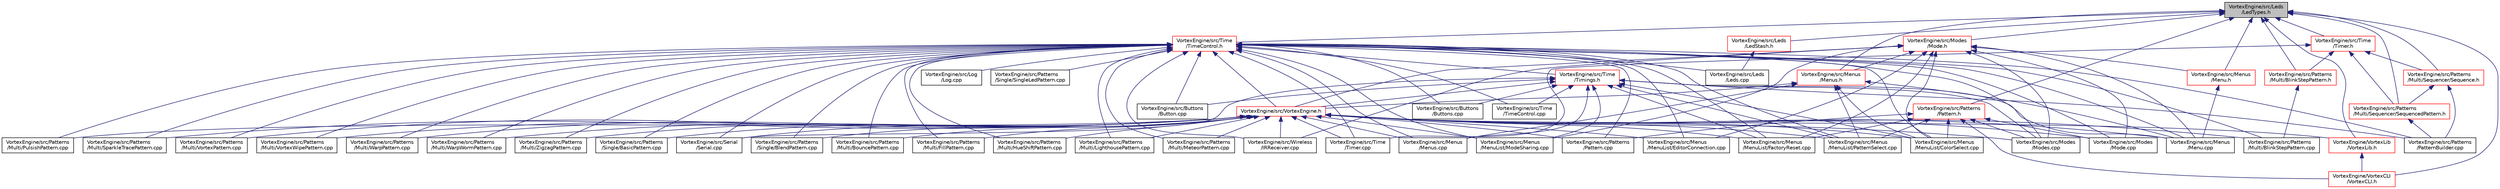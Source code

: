 digraph "VortexEngine/src/Leds/LedTypes.h"
{
 // INTERACTIVE_SVG=YES
 // LATEX_PDF_SIZE
  bgcolor="transparent";
  edge [fontname="Helvetica",fontsize="10",labelfontname="Helvetica",labelfontsize="10"];
  node [fontname="Helvetica",fontsize="10",shape=record];
  Node1 [label="VortexEngine/src/Leds\l/LedTypes.h",height=0.2,width=0.4,color="black", fillcolor="grey75", style="filled", fontcolor="black",tooltip=" "];
  Node1 -> Node2 [dir="back",color="midnightblue",fontsize="10",style="solid"];
  Node2 [label="VortexEngine/src/Time\l/TimeControl.h",height=0.2,width=0.4,color="red",URL="$TimeControl_8h.html",tooltip=" "];
  Node2 -> Node3 [dir="back",color="midnightblue",fontsize="10",style="solid"];
  Node3 [label="VortexEngine/src/Buttons\l/Button.cpp",height=0.2,width=0.4,color="black",URL="$Button_8cpp.html",tooltip=" "];
  Node2 -> Node4 [dir="back",color="midnightblue",fontsize="10",style="solid"];
  Node4 [label="VortexEngine/src/Time\l/Timings.h",height=0.2,width=0.4,color="red",URL="$Timings_8h.html",tooltip=" "];
  Node4 -> Node3 [dir="back",color="midnightblue",fontsize="10",style="solid"];
  Node4 -> Node5 [dir="back",color="midnightblue",fontsize="10",style="solid"];
  Node5 [label="VortexEngine/src/Buttons\l/Buttons.cpp",height=0.2,width=0.4,color="black",URL="$Buttons_8cpp.html",tooltip=" "];
  Node4 -> Node6 [dir="back",color="midnightblue",fontsize="10",style="solid"];
  Node6 [label="VortexEngine/src/VortexEngine.h",height=0.2,width=0.4,color="red",URL="$VortexEngine_8h.html",tooltip=" "];
  Node6 -> Node8 [dir="back",color="midnightblue",fontsize="10",style="solid"];
  Node8 [label="VortexEngine/src/Menus\l/Menu.cpp",height=0.2,width=0.4,color="black",URL="$Menu_8cpp.html",tooltip=" "];
  Node6 -> Node9 [dir="back",color="midnightblue",fontsize="10",style="solid"];
  Node9 [label="VortexEngine/src/Menus\l/MenuList/ColorSelect.cpp",height=0.2,width=0.4,color="black",URL="$ColorSelect_8cpp.html",tooltip=" "];
  Node6 -> Node10 [dir="back",color="midnightblue",fontsize="10",style="solid"];
  Node10 [label="VortexEngine/src/Menus\l/MenuList/EditorConnection.cpp",height=0.2,width=0.4,color="black",URL="$EditorConnection_8cpp.html",tooltip=" "];
  Node6 -> Node11 [dir="back",color="midnightblue",fontsize="10",style="solid"];
  Node11 [label="VortexEngine/src/Menus\l/MenuList/FactoryReset.cpp",height=0.2,width=0.4,color="black",URL="$FactoryReset_8cpp.html",tooltip=" "];
  Node6 -> Node13 [dir="back",color="midnightblue",fontsize="10",style="solid"];
  Node13 [label="VortexEngine/src/Menus\l/MenuList/ModeSharing.cpp",height=0.2,width=0.4,color="black",URL="$ModeSharing_8cpp.html",tooltip=" "];
  Node6 -> Node14 [dir="back",color="midnightblue",fontsize="10",style="solid"];
  Node14 [label="VortexEngine/src/Menus\l/MenuList/PatternSelect.cpp",height=0.2,width=0.4,color="black",URL="$PatternSelect_8cpp.html",tooltip=" "];
  Node6 -> Node16 [dir="back",color="midnightblue",fontsize="10",style="solid"];
  Node16 [label="VortexEngine/src/Menus\l/Menus.cpp",height=0.2,width=0.4,color="black",URL="$Menus_8cpp.html",tooltip=" "];
  Node6 -> Node17 [dir="back",color="midnightblue",fontsize="10",style="solid"];
  Node17 [label="VortexEngine/src/Modes\l/Mode.cpp",height=0.2,width=0.4,color="black",URL="$Mode_8cpp.html",tooltip=" "];
  Node6 -> Node18 [dir="back",color="midnightblue",fontsize="10",style="solid"];
  Node18 [label="VortexEngine/src/Modes\l/Modes.cpp",height=0.2,width=0.4,color="black",URL="$Modes_8cpp.html",tooltip=" "];
  Node6 -> Node19 [dir="back",color="midnightblue",fontsize="10",style="solid"];
  Node19 [label="VortexEngine/src/Patterns\l/Multi/BlinkStepPattern.cpp",height=0.2,width=0.4,color="black",URL="$BlinkStepPattern_8cpp.html",tooltip=" "];
  Node6 -> Node20 [dir="back",color="midnightblue",fontsize="10",style="solid"];
  Node20 [label="VortexEngine/src/Patterns\l/Multi/BouncePattern.cpp",height=0.2,width=0.4,color="black",URL="$BouncePattern_8cpp.html",tooltip=" "];
  Node6 -> Node26 [dir="back",color="midnightblue",fontsize="10",style="solid"];
  Node26 [label="VortexEngine/src/Patterns\l/Multi/FillPattern.cpp",height=0.2,width=0.4,color="black",URL="$FillPattern_8cpp.html",tooltip=" "];
  Node6 -> Node27 [dir="back",color="midnightblue",fontsize="10",style="solid"];
  Node27 [label="VortexEngine/src/Patterns\l/Multi/HueShiftPattern.cpp",height=0.2,width=0.4,color="black",URL="$HueShiftPattern_8cpp.html",tooltip=" "];
  Node6 -> Node28 [dir="back",color="midnightblue",fontsize="10",style="solid"];
  Node28 [label="VortexEngine/src/Patterns\l/Multi/LighthousePattern.cpp",height=0.2,width=0.4,color="black",URL="$LighthousePattern_8cpp.html",tooltip=" "];
  Node6 -> Node29 [dir="back",color="midnightblue",fontsize="10",style="solid"];
  Node29 [label="VortexEngine/src/Patterns\l/Multi/MeteorPattern.cpp",height=0.2,width=0.4,color="black",URL="$MeteorPattern_8cpp.html",tooltip=" "];
  Node6 -> Node31 [dir="back",color="midnightblue",fontsize="10",style="solid"];
  Node31 [label="VortexEngine/src/Patterns\l/Multi/PulsishPattern.cpp",height=0.2,width=0.4,color="black",URL="$PulsishPattern_8cpp.html",tooltip=" "];
  Node6 -> Node36 [dir="back",color="midnightblue",fontsize="10",style="solid"];
  Node36 [label="VortexEngine/src/Patterns\l/Multi/SparkleTracePattern.cpp",height=0.2,width=0.4,color="black",URL="$SparkleTracePattern_8cpp.html",tooltip=" "];
  Node6 -> Node38 [dir="back",color="midnightblue",fontsize="10",style="solid"];
  Node38 [label="VortexEngine/src/Patterns\l/Multi/VortexPattern.cpp",height=0.2,width=0.4,color="black",URL="$VortexPattern_8cpp.html",tooltip=" "];
  Node6 -> Node39 [dir="back",color="midnightblue",fontsize="10",style="solid"];
  Node39 [label="VortexEngine/src/Patterns\l/Multi/VortexWipePattern.cpp",height=0.2,width=0.4,color="black",URL="$VortexWipePattern_8cpp.html",tooltip=" "];
  Node6 -> Node40 [dir="back",color="midnightblue",fontsize="10",style="solid"];
  Node40 [label="VortexEngine/src/Patterns\l/Multi/WarpPattern.cpp",height=0.2,width=0.4,color="black",URL="$WarpPattern_8cpp.html",tooltip=" "];
  Node6 -> Node41 [dir="back",color="midnightblue",fontsize="10",style="solid"];
  Node41 [label="VortexEngine/src/Patterns\l/Multi/WarpWormPattern.cpp",height=0.2,width=0.4,color="black",URL="$WarpWormPattern_8cpp.html",tooltip=" "];
  Node6 -> Node42 [dir="back",color="midnightblue",fontsize="10",style="solid"];
  Node42 [label="VortexEngine/src/Patterns\l/Multi/ZigzagPattern.cpp",height=0.2,width=0.4,color="black",URL="$ZigzagPattern_8cpp.html",tooltip=" "];
  Node6 -> Node43 [dir="back",color="midnightblue",fontsize="10",style="solid"];
  Node43 [label="VortexEngine/src/Patterns\l/Pattern.cpp",height=0.2,width=0.4,color="black",URL="$Pattern_8cpp.html",tooltip=" "];
  Node6 -> Node44 [dir="back",color="midnightblue",fontsize="10",style="solid"];
  Node44 [label="VortexEngine/src/Patterns\l/Single/BasicPattern.cpp",height=0.2,width=0.4,color="black",URL="$BasicPattern_8cpp.html",tooltip=" "];
  Node6 -> Node45 [dir="back",color="midnightblue",fontsize="10",style="solid"];
  Node45 [label="VortexEngine/src/Patterns\l/Single/BlendPattern.cpp",height=0.2,width=0.4,color="black",URL="$BlendPattern_8cpp.html",tooltip=" "];
  Node6 -> Node46 [dir="back",color="midnightblue",fontsize="10",style="solid"];
  Node46 [label="VortexEngine/src/Serial\l/Serial.cpp",height=0.2,width=0.4,color="black",URL="$Serial_8cpp.html",tooltip=" "];
  Node6 -> Node47 [dir="back",color="midnightblue",fontsize="10",style="solid"];
  Node47 [label="VortexEngine/src/Time\l/Timer.cpp",height=0.2,width=0.4,color="black",URL="$Timer_8cpp.html",tooltip=" "];
  Node6 -> Node49 [dir="back",color="midnightblue",fontsize="10",style="solid"];
  Node49 [label="VortexEngine/src/Wireless\l/IRReceiver.cpp",height=0.2,width=0.4,color="black",URL="$IRReceiver_8cpp.html",tooltip=" "];
  Node6 -> Node51 [dir="back",color="midnightblue",fontsize="10",style="solid"];
  Node51 [label="VortexEngine/VortexLib\l/VortexLib.h",height=0.2,width=0.4,color="red",URL="$VortexLib_8h.html",tooltip=" "];
  Node51 -> Node53 [dir="back",color="midnightblue",fontsize="10",style="solid"];
  Node53 [label="VortexEngine/VortexCLI\l/VortexCLI.h",height=0.2,width=0.4,color="red",URL="$VortexCLI_8h.html",tooltip=" "];
  Node4 -> Node8 [dir="back",color="midnightblue",fontsize="10",style="solid"];
  Node4 -> Node9 [dir="back",color="midnightblue",fontsize="10",style="solid"];
  Node4 -> Node11 [dir="back",color="midnightblue",fontsize="10",style="solid"];
  Node4 -> Node13 [dir="back",color="midnightblue",fontsize="10",style="solid"];
  Node4 -> Node14 [dir="back",color="midnightblue",fontsize="10",style="solid"];
  Node4 -> Node16 [dir="back",color="midnightblue",fontsize="10",style="solid"];
  Node4 -> Node18 [dir="back",color="midnightblue",fontsize="10",style="solid"];
  Node4 -> Node57 [dir="back",color="midnightblue",fontsize="10",style="solid"];
  Node57 [label="VortexEngine/src/Patterns\l/PatternBuilder.cpp",height=0.2,width=0.4,color="black",URL="$PatternBuilder_8cpp.html",tooltip=" "];
  Node4 -> Node46 [dir="back",color="midnightblue",fontsize="10",style="solid"];
  Node4 -> Node78 [dir="back",color="midnightblue",fontsize="10",style="solid"];
  Node78 [label="VortexEngine/src/Time\l/TimeControl.cpp",height=0.2,width=0.4,color="black",URL="$TimeControl_8cpp.html",tooltip=" "];
  Node2 -> Node5 [dir="back",color="midnightblue",fontsize="10",style="solid"];
  Node2 -> Node79 [dir="back",color="midnightblue",fontsize="10",style="solid"];
  Node79 [label="VortexEngine/src/Leds\l/Leds.cpp",height=0.2,width=0.4,color="black",URL="$Leds_8cpp.html",tooltip=" "];
  Node2 -> Node6 [dir="back",color="midnightblue",fontsize="10",style="solid"];
  Node2 -> Node80 [dir="back",color="midnightblue",fontsize="10",style="solid"];
  Node80 [label="VortexEngine/src/Log\l/Log.cpp",height=0.2,width=0.4,color="black",URL="$Log_8cpp.html",tooltip=" "];
  Node2 -> Node8 [dir="back",color="midnightblue",fontsize="10",style="solid"];
  Node2 -> Node9 [dir="back",color="midnightblue",fontsize="10",style="solid"];
  Node2 -> Node10 [dir="back",color="midnightblue",fontsize="10",style="solid"];
  Node2 -> Node11 [dir="back",color="midnightblue",fontsize="10",style="solid"];
  Node2 -> Node13 [dir="back",color="midnightblue",fontsize="10",style="solid"];
  Node2 -> Node14 [dir="back",color="midnightblue",fontsize="10",style="solid"];
  Node2 -> Node16 [dir="back",color="midnightblue",fontsize="10",style="solid"];
  Node2 -> Node17 [dir="back",color="midnightblue",fontsize="10",style="solid"];
  Node2 -> Node18 [dir="back",color="midnightblue",fontsize="10",style="solid"];
  Node2 -> Node19 [dir="back",color="midnightblue",fontsize="10",style="solid"];
  Node2 -> Node20 [dir="back",color="midnightblue",fontsize="10",style="solid"];
  Node2 -> Node26 [dir="back",color="midnightblue",fontsize="10",style="solid"];
  Node2 -> Node27 [dir="back",color="midnightblue",fontsize="10",style="solid"];
  Node2 -> Node28 [dir="back",color="midnightblue",fontsize="10",style="solid"];
  Node2 -> Node29 [dir="back",color="midnightblue",fontsize="10",style="solid"];
  Node2 -> Node31 [dir="back",color="midnightblue",fontsize="10",style="solid"];
  Node2 -> Node36 [dir="back",color="midnightblue",fontsize="10",style="solid"];
  Node2 -> Node38 [dir="back",color="midnightblue",fontsize="10",style="solid"];
  Node2 -> Node39 [dir="back",color="midnightblue",fontsize="10",style="solid"];
  Node2 -> Node40 [dir="back",color="midnightblue",fontsize="10",style="solid"];
  Node2 -> Node41 [dir="back",color="midnightblue",fontsize="10",style="solid"];
  Node2 -> Node42 [dir="back",color="midnightblue",fontsize="10",style="solid"];
  Node2 -> Node43 [dir="back",color="midnightblue",fontsize="10",style="solid"];
  Node2 -> Node57 [dir="back",color="midnightblue",fontsize="10",style="solid"];
  Node2 -> Node44 [dir="back",color="midnightblue",fontsize="10",style="solid"];
  Node2 -> Node45 [dir="back",color="midnightblue",fontsize="10",style="solid"];
  Node2 -> Node81 [dir="back",color="midnightblue",fontsize="10",style="solid"];
  Node81 [label="VortexEngine/src/Patterns\l/Single/SingleLedPattern.cpp",height=0.2,width=0.4,color="black",URL="$SingleLedPattern_8cpp.html",tooltip=" "];
  Node2 -> Node46 [dir="back",color="midnightblue",fontsize="10",style="solid"];
  Node2 -> Node78 [dir="back",color="midnightblue",fontsize="10",style="solid"];
  Node2 -> Node47 [dir="back",color="midnightblue",fontsize="10",style="solid"];
  Node2 -> Node49 [dir="back",color="midnightblue",fontsize="10",style="solid"];
  Node1 -> Node84 [dir="back",color="midnightblue",fontsize="10",style="solid"];
  Node84 [label="VortexEngine/src/Leds\l/LedStash.h",height=0.2,width=0.4,color="red",URL="$LedStash_8h.html",tooltip=" "];
  Node84 -> Node79 [dir="back",color="midnightblue",fontsize="10",style="solid"];
  Node1 -> Node85 [dir="back",color="midnightblue",fontsize="10",style="solid"];
  Node85 [label="VortexEngine/src/Menus\l/Menus.h",height=0.2,width=0.4,color="red",URL="$Menus_8h.html",tooltip=" "];
  Node85 -> Node6 [dir="back",color="midnightblue",fontsize="10",style="solid"];
  Node85 -> Node8 [dir="back",color="midnightblue",fontsize="10",style="solid"];
  Node85 -> Node9 [dir="back",color="midnightblue",fontsize="10",style="solid"];
  Node85 -> Node14 [dir="back",color="midnightblue",fontsize="10",style="solid"];
  Node85 -> Node16 [dir="back",color="midnightblue",fontsize="10",style="solid"];
  Node1 -> Node86 [dir="back",color="midnightblue",fontsize="10",style="solid"];
  Node86 [label="VortexEngine/src/Modes\l/Mode.h",height=0.2,width=0.4,color="red",URL="$Mode_8h.html",tooltip=" "];
  Node86 -> Node85 [dir="back",color="midnightblue",fontsize="10",style="solid"];
  Node86 -> Node6 [dir="back",color="midnightblue",fontsize="10",style="solid"];
  Node86 -> Node87 [dir="back",color="midnightblue",fontsize="10",style="solid"];
  Node87 [label="VortexEngine/src/Menus\l/Menu.h",height=0.2,width=0.4,color="red",URL="$Menu_8h.html",tooltip=" "];
  Node87 -> Node8 [dir="back",color="midnightblue",fontsize="10",style="solid"];
  Node86 -> Node8 [dir="back",color="midnightblue",fontsize="10",style="solid"];
  Node86 -> Node9 [dir="back",color="midnightblue",fontsize="10",style="solid"];
  Node86 -> Node10 [dir="back",color="midnightblue",fontsize="10",style="solid"];
  Node86 -> Node11 [dir="back",color="midnightblue",fontsize="10",style="solid"];
  Node86 -> Node13 [dir="back",color="midnightblue",fontsize="10",style="solid"];
  Node86 -> Node17 [dir="back",color="midnightblue",fontsize="10",style="solid"];
  Node86 -> Node18 [dir="back",color="midnightblue",fontsize="10",style="solid"];
  Node86 -> Node49 [dir="back",color="midnightblue",fontsize="10",style="solid"];
  Node1 -> Node87 [dir="back",color="midnightblue",fontsize="10",style="solid"];
  Node1 -> Node95 [dir="back",color="midnightblue",fontsize="10",style="solid"];
  Node95 [label="VortexEngine/src/Patterns\l/Pattern.h",height=0.2,width=0.4,color="red",URL="$Pattern_8h.html",tooltip=" "];
  Node95 -> Node9 [dir="back",color="midnightblue",fontsize="10",style="solid"];
  Node95 -> Node11 [dir="back",color="midnightblue",fontsize="10",style="solid"];
  Node95 -> Node14 [dir="back",color="midnightblue",fontsize="10",style="solid"];
  Node95 -> Node17 [dir="back",color="midnightblue",fontsize="10",style="solid"];
  Node95 -> Node18 [dir="back",color="midnightblue",fontsize="10",style="solid"];
  Node95 -> Node43 [dir="back",color="midnightblue",fontsize="10",style="solid"];
  Node95 -> Node53 [dir="back",color="midnightblue",fontsize="10",style="solid"];
  Node1 -> Node104 [dir="back",color="midnightblue",fontsize="10",style="solid"];
  Node104 [label="VortexEngine/src/Time\l/Timer.h",height=0.2,width=0.4,color="red",URL="$Timer_8h.html",tooltip=" "];
  Node104 -> Node102 [dir="back",color="midnightblue",fontsize="10",style="solid"];
  Node102 [label="VortexEngine/src/Patterns\l/Multi/BlinkStepPattern.h",height=0.2,width=0.4,color="red",URL="$BlinkStepPattern_8h.html",tooltip=" "];
  Node102 -> Node19 [dir="back",color="midnightblue",fontsize="10",style="solid"];
  Node104 -> Node100 [dir="back",color="midnightblue",fontsize="10",style="solid"];
  Node100 [label="VortexEngine/src/Patterns\l/Multi/Sequencer/SequencedPattern.h",height=0.2,width=0.4,color="red",URL="$SequencedPattern_8h.html",tooltip=" "];
  Node100 -> Node57 [dir="back",color="midnightblue",fontsize="10",style="solid"];
  Node104 -> Node105 [dir="back",color="midnightblue",fontsize="10",style="solid"];
  Node105 [label="VortexEngine/src/Patterns\l/Multi/Sequencer/Sequence.h",height=0.2,width=0.4,color="red",URL="$Sequence_8h.html",tooltip=" "];
  Node105 -> Node100 [dir="back",color="midnightblue",fontsize="10",style="solid"];
  Node105 -> Node57 [dir="back",color="midnightblue",fontsize="10",style="solid"];
  Node104 -> Node47 [dir="back",color="midnightblue",fontsize="10",style="solid"];
  Node1 -> Node102 [dir="back",color="midnightblue",fontsize="10",style="solid"];
  Node1 -> Node100 [dir="back",color="midnightblue",fontsize="10",style="solid"];
  Node1 -> Node105 [dir="back",color="midnightblue",fontsize="10",style="solid"];
  Node1 -> Node51 [dir="back",color="midnightblue",fontsize="10",style="solid"];
  Node1 -> Node53 [dir="back",color="midnightblue",fontsize="10",style="solid"];
}
